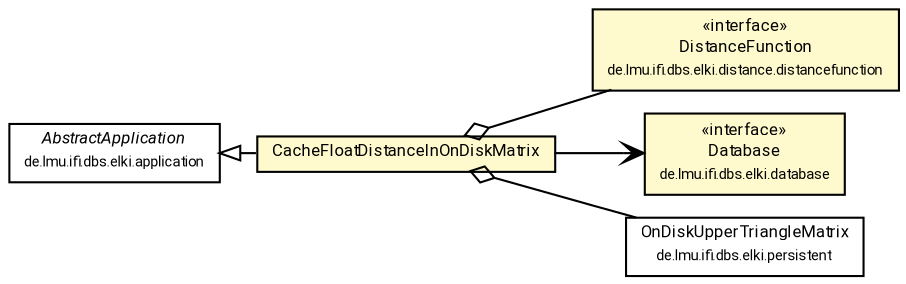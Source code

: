 #!/usr/local/bin/dot
#
# Class diagram 
# Generated by UMLGraph version R5_7_2-60-g0e99a6 (http://www.spinellis.gr/umlgraph/)
#

digraph G {
	graph [fontnames="svg"]
	edge [fontname="Roboto",fontsize=7,labelfontname="Roboto",labelfontsize=7,color="black"];
	node [fontname="Roboto",fontcolor="black",fontsize=8,shape=plaintext,margin=0,width=0,height=0];
	nodesep=0.15;
	ranksep=0.25;
	rankdir=LR;
	// de.lmu.ifi.dbs.elki.distance.distancefunction.DistanceFunction<O>
	c2296072 [label=<<table title="de.lmu.ifi.dbs.elki.distance.distancefunction.DistanceFunction" border="0" cellborder="1" cellspacing="0" cellpadding="2" bgcolor="LemonChiffon" href="../../distance/distancefunction/DistanceFunction.html" target="_parent">
		<tr><td><table border="0" cellspacing="0" cellpadding="1">
		<tr><td align="center" balign="center"> &#171;interface&#187; </td></tr>
		<tr><td align="center" balign="center"> <font face="Roboto">DistanceFunction</font> </td></tr>
		<tr><td align="center" balign="center"> <font face="Roboto" point-size="7.0">de.lmu.ifi.dbs.elki.distance.distancefunction</font> </td></tr>
		</table></td></tr>
		</table>>, URL="../../distance/distancefunction/DistanceFunction.html"];
	// de.lmu.ifi.dbs.elki.database.Database
	c2296114 [label=<<table title="de.lmu.ifi.dbs.elki.database.Database" border="0" cellborder="1" cellspacing="0" cellpadding="2" bgcolor="LemonChiffon" href="../../database/Database.html" target="_parent">
		<tr><td><table border="0" cellspacing="0" cellpadding="1">
		<tr><td align="center" balign="center"> &#171;interface&#187; </td></tr>
		<tr><td align="center" balign="center"> <font face="Roboto">Database</font> </td></tr>
		<tr><td align="center" balign="center"> <font face="Roboto" point-size="7.0">de.lmu.ifi.dbs.elki.database</font> </td></tr>
		</table></td></tr>
		</table>>, URL="../../database/Database.html"];
	// de.lmu.ifi.dbs.elki.application.AbstractApplication
	c2296116 [label=<<table title="de.lmu.ifi.dbs.elki.application.AbstractApplication" border="0" cellborder="1" cellspacing="0" cellpadding="2" href="../AbstractApplication.html" target="_parent">
		<tr><td><table border="0" cellspacing="0" cellpadding="1">
		<tr><td align="center" balign="center"> <font face="Roboto"><i>AbstractApplication</i></font> </td></tr>
		<tr><td align="center" balign="center"> <font face="Roboto" point-size="7.0">de.lmu.ifi.dbs.elki.application</font> </td></tr>
		</table></td></tr>
		</table>>, URL="../AbstractApplication.html"];
	// de.lmu.ifi.dbs.elki.persistent.OnDiskUpperTriangleMatrix
	c2298066 [label=<<table title="de.lmu.ifi.dbs.elki.persistent.OnDiskUpperTriangleMatrix" border="0" cellborder="1" cellspacing="0" cellpadding="2" href="../../persistent/OnDiskUpperTriangleMatrix.html" target="_parent">
		<tr><td><table border="0" cellspacing="0" cellpadding="1">
		<tr><td align="center" balign="center"> <font face="Roboto">OnDiskUpperTriangleMatrix</font> </td></tr>
		<tr><td align="center" balign="center"> <font face="Roboto" point-size="7.0">de.lmu.ifi.dbs.elki.persistent</font> </td></tr>
		</table></td></tr>
		</table>>, URL="../../persistent/OnDiskUpperTriangleMatrix.html"];
	// de.lmu.ifi.dbs.elki.application.cache.CacheFloatDistanceInOnDiskMatrix<O>
	c2298092 [label=<<table title="de.lmu.ifi.dbs.elki.application.cache.CacheFloatDistanceInOnDiskMatrix" border="0" cellborder="1" cellspacing="0" cellpadding="2" bgcolor="lemonChiffon" href="CacheFloatDistanceInOnDiskMatrix.html" target="_parent">
		<tr><td><table border="0" cellspacing="0" cellpadding="1">
		<tr><td align="center" balign="center"> <font face="Roboto">CacheFloatDistanceInOnDiskMatrix</font> </td></tr>
		</table></td></tr>
		</table>>, URL="CacheFloatDistanceInOnDiskMatrix.html"];
	// de.lmu.ifi.dbs.elki.application.cache.CacheFloatDistanceInOnDiskMatrix<O> extends de.lmu.ifi.dbs.elki.application.AbstractApplication
	c2296116 -> c2298092 [arrowtail=empty,dir=back,weight=10];
	// de.lmu.ifi.dbs.elki.application.cache.CacheFloatDistanceInOnDiskMatrix<O> has de.lmu.ifi.dbs.elki.persistent.OnDiskUpperTriangleMatrix
	c2298092 -> c2298066 [arrowhead=none,arrowtail=ediamond,dir=back,weight=4];
	// de.lmu.ifi.dbs.elki.application.cache.CacheFloatDistanceInOnDiskMatrix<O> has de.lmu.ifi.dbs.elki.distance.distancefunction.DistanceFunction<O>
	c2298092 -> c2296072 [arrowhead=none,arrowtail=ediamond,dir=back,weight=4];
	// de.lmu.ifi.dbs.elki.application.cache.CacheFloatDistanceInOnDiskMatrix<O> navassoc de.lmu.ifi.dbs.elki.database.Database
	c2298092 -> c2296114 [arrowhead=open,weight=1];
}

